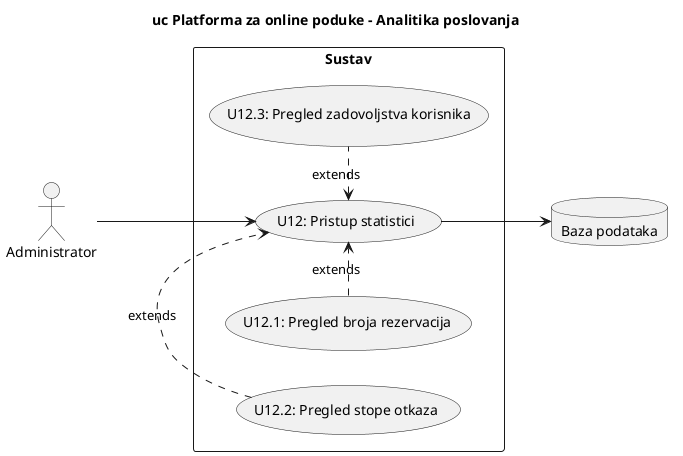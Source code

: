 @startuml
title uc Platforma za online poduke - Analitika poslovanja 

left to right direction

:Administrator: as ad

database "Baza podataka" as bp
rectangle Sustav {
  usecase "U12: Pristup statistici" as u12
  usecase "U12.1: Pregled broja rezervacija" as u121
  usecase "U12.2: Pregled stope otkaza" as u122
  usecase "U12.3: Pregled zadovoljstva korisnika" as u123

  ad --> u12
  u12 -->bp

  u121 .right.> u12 : extends
  u122 .right.> u12 : extends
  u123 .left.> u12 : extends

}

@enduml

